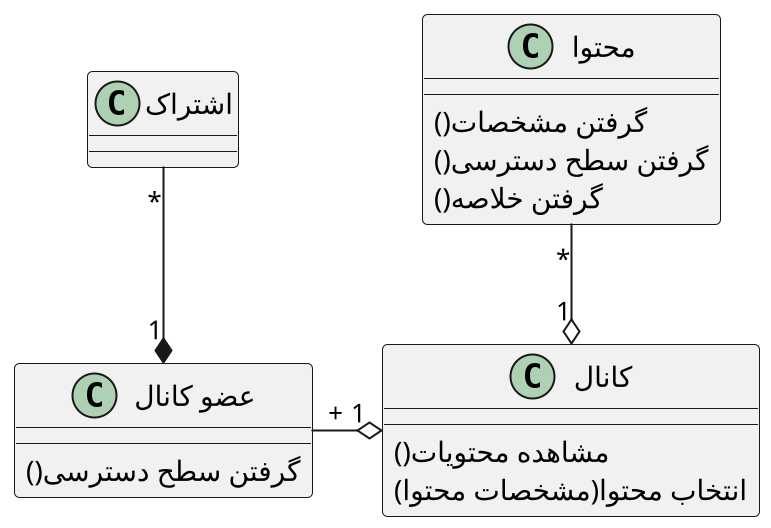 @startuml see_content

scale 2
skinparam DefaultFontName B Nazanin


class "محتوا" as content {
    گرفتن مشخصات()
    گرفتن سطح دسترسی()
    گرفتن خلاصه()
}

class "کانال" as chanel {
    مشاهده محتویات()
    انتخاب محتوا(مشخصات محتوا)
}

class "عضو کانال" as member {
    گرفتن سطح دسترسی()
}

class "اشتراک" as subscription{
}

content "*" --o "1" chanel
chanel "1" o-left- "+" member
subscription "*" --* "1" member

@enduml
